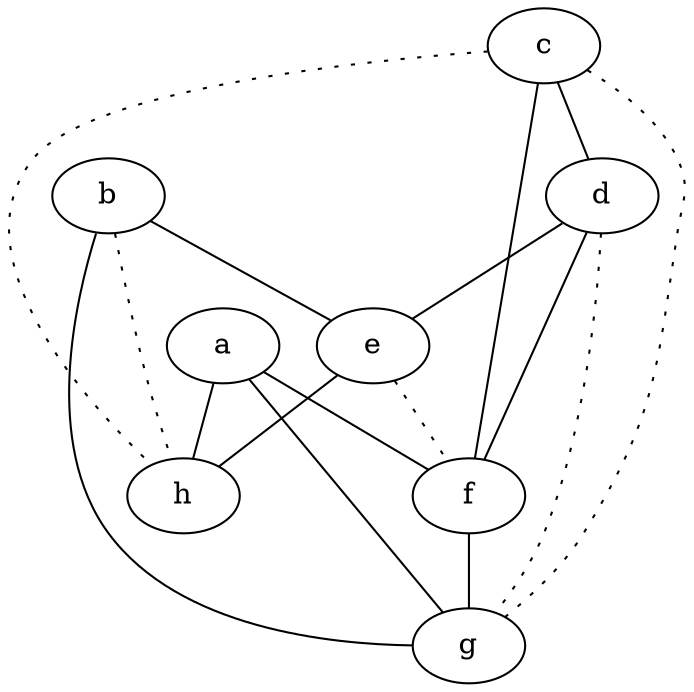 graph {
a -- f;
a -- g;
a -- h;
b -- e;
b -- g;
b -- h [style=dotted];
c -- d;
c -- f;
c -- g [style=dotted];
c -- h [style=dotted];
d -- e;
d -- f;
d -- g [style=dotted];
e -- f [style=dotted];
e -- h;
f -- g;
}
